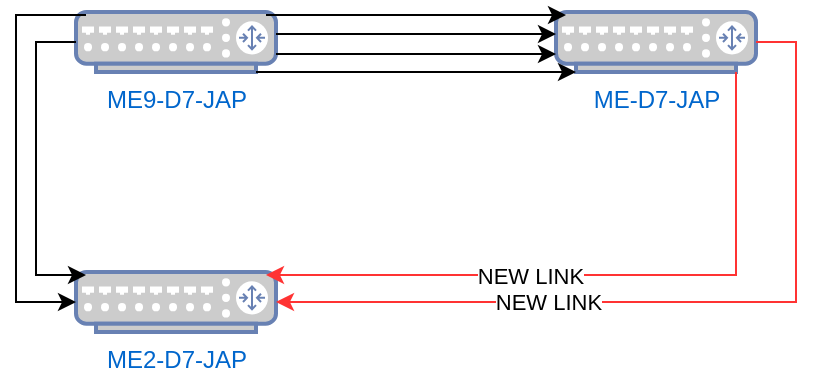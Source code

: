 <mxfile version="24.7.7">
  <diagram name="Page-1" id="80d4a630-b321-0f5e-ff81-c5a36ef4752d">
    <mxGraphModel dx="618" dy="359" grid="1" gridSize="10" guides="1" tooltips="1" connect="1" arrows="1" fold="1" page="1" pageScale="1" pageWidth="1100" pageHeight="850" background="none" math="0" shadow="0">
      <root>
        <mxCell id="0" />
        <mxCell id="1" parent="0" />
        <mxCell id="EDV2cXGMWbGzMxfuJ28y-3" value="ME2-D7-JAP" style="fontColor=#0066CC;verticalAlign=top;verticalLabelPosition=bottom;labelPosition=center;align=center;html=1;outlineConnect=0;fillColor=#CCCCCC;strokeColor=#6881B3;gradientColor=none;gradientDirection=north;strokeWidth=2;shape=mxgraph.networks.router;" vertex="1" parent="1">
          <mxGeometry x="340" y="420" width="100" height="30" as="geometry" />
        </mxCell>
        <mxCell id="EDV2cXGMWbGzMxfuJ28y-4" value="ME9-D7-JAP" style="fontColor=#0066CC;verticalAlign=top;verticalLabelPosition=bottom;labelPosition=center;align=center;html=1;outlineConnect=0;fillColor=#CCCCCC;strokeColor=#6881B3;gradientColor=none;gradientDirection=north;strokeWidth=2;shape=mxgraph.networks.router;" vertex="1" parent="1">
          <mxGeometry x="340" y="290" width="100" height="30" as="geometry" />
        </mxCell>
        <mxCell id="EDV2cXGMWbGzMxfuJ28y-5" value="ME-D7-JAP" style="fontColor=#0066CC;verticalAlign=top;verticalLabelPosition=bottom;labelPosition=center;align=center;html=1;outlineConnect=0;fillColor=#CCCCCC;strokeColor=#6881B3;gradientColor=none;gradientDirection=north;strokeWidth=2;shape=mxgraph.networks.router;" vertex="1" parent="1">
          <mxGeometry x="580" y="290" width="100" height="30" as="geometry" />
        </mxCell>
        <mxCell id="EDV2cXGMWbGzMxfuJ28y-7" style="edgeStyle=orthogonalEdgeStyle;rounded=0;orthogonalLoop=1;jettySize=auto;html=1;exitX=0;exitY=0.5;exitDx=0;exitDy=0;exitPerimeter=0;entryX=0.05;entryY=0.05;entryDx=0;entryDy=0;entryPerimeter=0;" edge="1" parent="1" source="EDV2cXGMWbGzMxfuJ28y-4" target="EDV2cXGMWbGzMxfuJ28y-3">
          <mxGeometry relative="1" as="geometry">
            <Array as="points">
              <mxPoint x="320" y="305" />
              <mxPoint x="320" y="422" />
            </Array>
          </mxGeometry>
        </mxCell>
        <mxCell id="EDV2cXGMWbGzMxfuJ28y-8" style="edgeStyle=orthogonalEdgeStyle;rounded=0;orthogonalLoop=1;jettySize=auto;html=1;exitX=0.05;exitY=0.05;exitDx=0;exitDy=0;exitPerimeter=0;entryX=0;entryY=0.5;entryDx=0;entryDy=0;entryPerimeter=0;" edge="1" parent="1" source="EDV2cXGMWbGzMxfuJ28y-4" target="EDV2cXGMWbGzMxfuJ28y-3">
          <mxGeometry relative="1" as="geometry">
            <Array as="points">
              <mxPoint x="310" y="292" />
              <mxPoint x="310" y="435" />
            </Array>
          </mxGeometry>
        </mxCell>
        <mxCell id="EDV2cXGMWbGzMxfuJ28y-9" style="edgeStyle=orthogonalEdgeStyle;rounded=0;orthogonalLoop=1;jettySize=auto;html=1;exitX=0.95;exitY=0.05;exitDx=0;exitDy=0;exitPerimeter=0;entryX=0.05;entryY=0.05;entryDx=0;entryDy=0;entryPerimeter=0;" edge="1" parent="1" source="EDV2cXGMWbGzMxfuJ28y-4" target="EDV2cXGMWbGzMxfuJ28y-5">
          <mxGeometry relative="1" as="geometry" />
        </mxCell>
        <mxCell id="EDV2cXGMWbGzMxfuJ28y-10" style="edgeStyle=orthogonalEdgeStyle;rounded=0;orthogonalLoop=1;jettySize=auto;html=1;exitX=1;exitY=0.5;exitDx=0;exitDy=0;exitPerimeter=0;entryX=0;entryY=0.5;entryDx=0;entryDy=0;entryPerimeter=0;" edge="1" parent="1">
          <mxGeometry relative="1" as="geometry">
            <mxPoint x="440" y="301" as="sourcePoint" />
            <mxPoint x="580" y="301" as="targetPoint" />
          </mxGeometry>
        </mxCell>
        <mxCell id="EDV2cXGMWbGzMxfuJ28y-11" value="" style="endArrow=classic;html=1;rounded=0;entryX=0.1;entryY=1;entryDx=0;entryDy=0;entryPerimeter=0;exitX=0.9;exitY=1;exitDx=0;exitDy=0;exitPerimeter=0;" edge="1" parent="1" source="EDV2cXGMWbGzMxfuJ28y-4" target="EDV2cXGMWbGzMxfuJ28y-5">
          <mxGeometry width="50" height="50" relative="1" as="geometry">
            <mxPoint x="520" y="420" as="sourcePoint" />
            <mxPoint x="570" y="370" as="targetPoint" />
          </mxGeometry>
        </mxCell>
        <mxCell id="EDV2cXGMWbGzMxfuJ28y-12" value="" style="endArrow=classic;html=1;rounded=0;" edge="1" parent="1">
          <mxGeometry width="50" height="50" relative="1" as="geometry">
            <mxPoint x="440" y="311" as="sourcePoint" />
            <mxPoint x="580" y="311" as="targetPoint" />
          </mxGeometry>
        </mxCell>
        <mxCell id="EDV2cXGMWbGzMxfuJ28y-13" style="edgeStyle=orthogonalEdgeStyle;rounded=0;orthogonalLoop=1;jettySize=auto;html=1;exitX=0.9;exitY=1;exitDx=0;exitDy=0;exitPerimeter=0;entryX=0.95;entryY=0.05;entryDx=0;entryDy=0;entryPerimeter=0;strokeColor=#FF3333;" edge="1" parent="1" source="EDV2cXGMWbGzMxfuJ28y-5" target="EDV2cXGMWbGzMxfuJ28y-3">
          <mxGeometry relative="1" as="geometry">
            <Array as="points">
              <mxPoint x="670" y="422" />
            </Array>
          </mxGeometry>
        </mxCell>
        <mxCell id="EDV2cXGMWbGzMxfuJ28y-15" value="NEW LINK" style="edgeLabel;html=1;align=center;verticalAlign=middle;resizable=0;points=[];" vertex="1" connectable="0" parent="EDV2cXGMWbGzMxfuJ28y-13">
          <mxGeometry x="0.215" relative="1" as="geometry">
            <mxPoint as="offset" />
          </mxGeometry>
        </mxCell>
        <mxCell id="EDV2cXGMWbGzMxfuJ28y-14" style="edgeStyle=orthogonalEdgeStyle;rounded=0;orthogonalLoop=1;jettySize=auto;html=1;exitX=1;exitY=0.5;exitDx=0;exitDy=0;exitPerimeter=0;entryX=1;entryY=0.5;entryDx=0;entryDy=0;entryPerimeter=0;fillColor=#f8cecc;strokeColor=#FF3333;" edge="1" parent="1" source="EDV2cXGMWbGzMxfuJ28y-5" target="EDV2cXGMWbGzMxfuJ28y-3">
          <mxGeometry relative="1" as="geometry" />
        </mxCell>
        <mxCell id="EDV2cXGMWbGzMxfuJ28y-16" value="NEW LINK" style="edgeLabel;html=1;align=center;verticalAlign=middle;resizable=0;points=[];" vertex="1" connectable="0" parent="EDV2cXGMWbGzMxfuJ28y-14">
          <mxGeometry x="0.34" relative="1" as="geometry">
            <mxPoint as="offset" />
          </mxGeometry>
        </mxCell>
      </root>
    </mxGraphModel>
  </diagram>
</mxfile>
